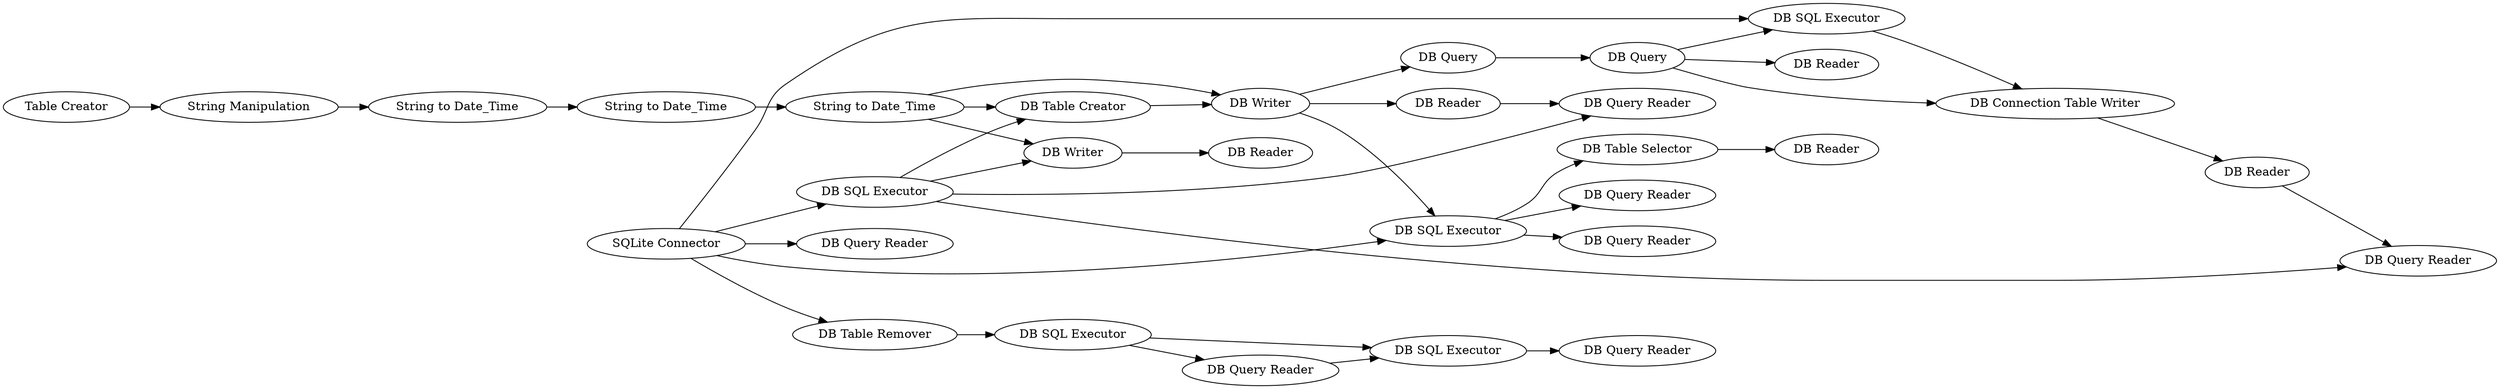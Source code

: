 digraph {
	"1253731554788118351_464" [label="SQLite Connector"]
	"1253731554788118351_440" [label="DB SQL Executor"]
	"1253731554788118351_1863" [label="DB SQL Executor"]
	"1253731554788118351_1880" [label="DB Query Reader"]
	"1253731554788118351_441" [label="DB Writer"]
	"1253731554788118351_1870" [label="DB Query Reader"]
	"1253731554788118351_1860" [label="DB SQL Executor"]
	"1253731554788118351_1862" [label="DB Table Remover"]
	"1253731554788118351_466" [label="String to Date_Time"]
	"1253731554788118351_1873" [label="DB SQL Executor"]
	"1253731554788118351_1869" [label="DB Reader"]
	"1253731554788118351_1" [label="Table Creator"]
	"1253731554788118351_1877" [label="DB SQL Executor"]
	"1253731554788118351_1866" [label="DB Reader"]
	"1253731554788118351_1879" [label="DB Query Reader"]
	"1253731554788118351_1878" [label="DB Query Reader"]
	"1253731554788118351_1865" [label="DB Writer"]
	"1253731554788118351_465" [label="String Manipulation"]
	"1253731554788118351_1857" [label="DB Query Reader"]
	"1253731554788118351_1876" [label="DB Reader"]
	"1253731554788118351_1867" [label="DB Query"]
	"1253731554788118351_1881" [label="DB Table Creator"]
	"1253731554788118351_473" [label="DB Reader"]
	"1253731554788118351_2" [label="String to Date_Time"]
	"1253731554788118351_1858" [label="DB Query Reader"]
	"1253731554788118351_1868" [label="DB Query"]
	"1253731554788118351_1882" [label="DB Reader"]
	"1253731554788118351_1871" [label="DB Connection Table Writer"]
	"1253731554788118351_1864" [label="DB Query Reader"]
	"1253731554788118351_467" [label="String to Date_Time"]
	"1253731554788118351_1874" [label="DB Table Selector"]
	"1253731554788118351_1865" -> "1253731554788118351_1866"
	"1253731554788118351_1" -> "1253731554788118351_465"
	"1253731554788118351_1873" -> "1253731554788118351_1878"
	"1253731554788118351_1858" -> "1253731554788118351_1863"
	"1253731554788118351_1867" -> "1253731554788118351_1868"
	"1253731554788118351_1873" -> "1253731554788118351_1870"
	"1253731554788118351_465" -> "1253731554788118351_2"
	"1253731554788118351_440" -> "1253731554788118351_1880"
	"1253731554788118351_1863" -> "1253731554788118351_1864"
	"1253731554788118351_1862" -> "1253731554788118351_1860"
	"1253731554788118351_466" -> "1253731554788118351_467"
	"1253731554788118351_464" -> "1253731554788118351_1857"
	"1253731554788118351_1874" -> "1253731554788118351_1882"
	"1253731554788118351_1881" -> "1253731554788118351_441"
	"1253731554788118351_441" -> "1253731554788118351_1867"
	"1253731554788118351_2" -> "1253731554788118351_466"
	"1253731554788118351_1868" -> "1253731554788118351_1871"
	"1253731554788118351_1868" -> "1253731554788118351_1869"
	"1253731554788118351_1873" -> "1253731554788118351_1874"
	"1253731554788118351_1860" -> "1253731554788118351_1858"
	"1253731554788118351_440" -> "1253731554788118351_1865"
	"1253731554788118351_467" -> "1253731554788118351_441"
	"1253731554788118351_464" -> "1253731554788118351_440"
	"1253731554788118351_1871" -> "1253731554788118351_1876"
	"1253731554788118351_1877" -> "1253731554788118351_1871"
	"1253731554788118351_1876" -> "1253731554788118351_1880"
	"1253731554788118351_440" -> "1253731554788118351_1881"
	"1253731554788118351_467" -> "1253731554788118351_1865"
	"1253731554788118351_441" -> "1253731554788118351_1873"
	"1253731554788118351_1860" -> "1253731554788118351_1863"
	"1253731554788118351_440" -> "1253731554788118351_1879"
	"1253731554788118351_441" -> "1253731554788118351_473"
	"1253731554788118351_467" -> "1253731554788118351_1881"
	"1253731554788118351_464" -> "1253731554788118351_1877"
	"1253731554788118351_464" -> "1253731554788118351_1873"
	"1253731554788118351_1868" -> "1253731554788118351_1877"
	"1253731554788118351_473" -> "1253731554788118351_1879"
	"1253731554788118351_464" -> "1253731554788118351_1862"
	rankdir=LR
}
